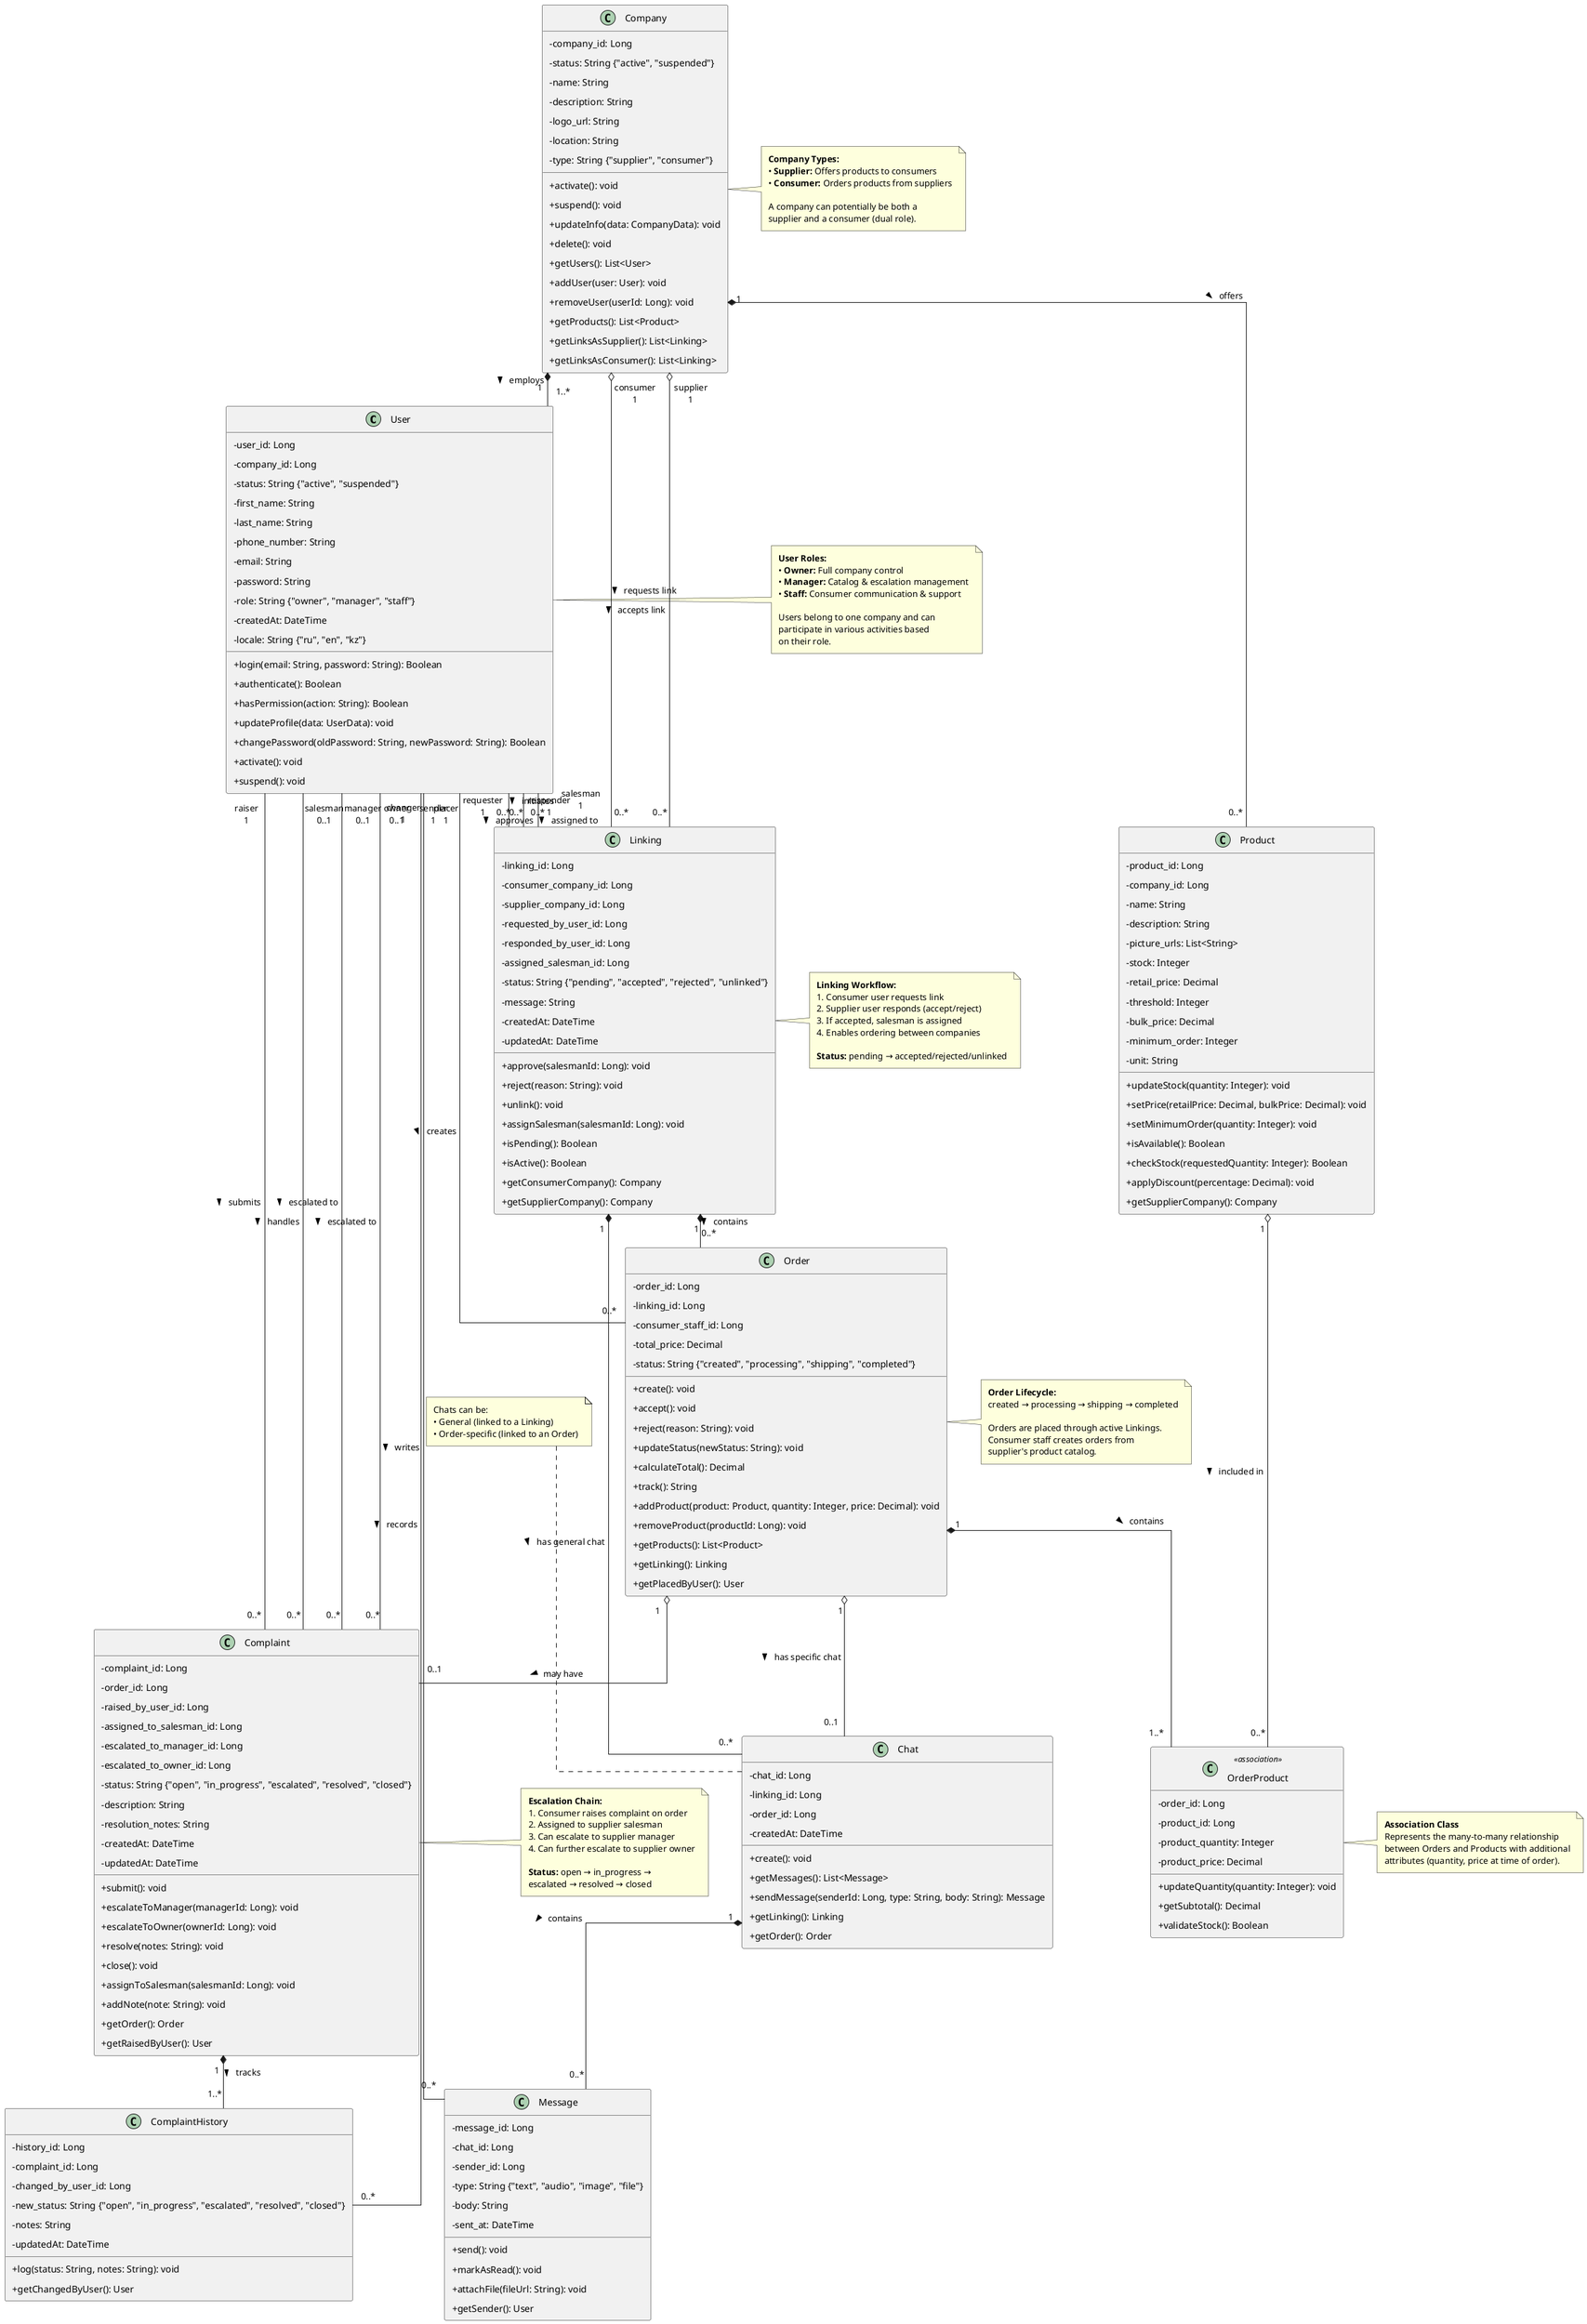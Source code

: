 @startuml Class Diagram

' Class diagram for Supplier Consumer Platform (SCP)
' Based on SRS v2.0 and database schema
' Properly structured with role-based relationships and clear associations

skinparam linetype ortho

' Make diagram cleaner and more readable
skinparam ranksep 50
skinparam nodesep 50
skinparam padding 5
skinparam classAttributeIconSize 0
skinparam groupInheritance 2


' ============================================================================
' CORE ENTITIES
' ============================================================================

class User {
    - user_id: Long
    - company_id: Long
    - status: String {"active", "suspended"}
    - first_name: String
    - last_name: String
    - phone_number: String
    - email: String
    - password: String
    - role: String {"owner", "manager", "staff"}
    - createdAt: DateTime
    - locale: String {"ru", "en", "kz"}
    __
    + login(email: String, password: String): Boolean
    + authenticate(): Boolean
    + hasPermission(action: String): Boolean
    + updateProfile(data: UserData): void
    + changePassword(oldPassword: String, newPassword: String): Boolean
    + activate(): void
    + suspend(): void
}

class Company {
    - company_id: Long
    - status: String {"active", "suspended"}
    - name: String
    - description: String
    - logo_url: String
    - location: String
    - type: String {"supplier", "consumer"}
    __
    + activate(): void
    + suspend(): void
    + updateInfo(data: CompanyData): void
    + delete(): void
    + getUsers(): List<User>
    + addUser(user: User): void
    + removeUser(userId: Long): void
    + getProducts(): List<Product>
    + getLinksAsSupplier(): List<Linking>
    + getLinksAsConsumer(): List<Linking>
}

class Product {
    - product_id: Long
    - company_id: Long
    - name: String
    - description: String
    - picture_urls: List<String>
    - stock: Integer
    - retail_price: Decimal
    - threshold: Integer
    - bulk_price: Decimal
    - minimum_order: Integer
    - unit: String
    __
    + updateStock(quantity: Integer): void
    + setPrice(retailPrice: Decimal, bulkPrice: Decimal): void
    + setMinimumOrder(quantity: Integer): void
    + isAvailable(): Boolean
    + checkStock(requestedQuantity: Integer): Boolean
    + applyDiscount(percentage: Decimal): void
    + getSupplierCompany(): Company
}

class Linking {
    - linking_id: Long
    - consumer_company_id: Long
    - supplier_company_id: Long
    - requested_by_user_id: Long
    - responded_by_user_id: Long
    - assigned_salesman_id: Long
    - status: String {"pending", "accepted", "rejected", "unlinked"}
    - message: String
    - createdAt: DateTime
    - updatedAt: DateTime
    __
    + approve(salesmanId: Long): void
    + reject(reason: String): void
    + unlink(): void
    + assignSalesman(salesmanId: Long): void
    + isPending(): Boolean
    + isActive(): Boolean
    + getConsumerCompany(): Company
    + getSupplierCompany(): Company
}

class Order {
    - order_id: Long
    - linking_id: Long
    - consumer_staff_id: Long
    - total_price: Decimal
    - status: String {"created", "processing", "shipping", "completed"}
    __
    + create(): void
    + accept(): void
    + reject(reason: String): void
    + updateStatus(newStatus: String): void
    + calculateTotal(): Decimal
    + track(): String
    + addProduct(product: Product, quantity: Integer, price: Decimal): void
    + removeProduct(productId: Long): void
    + getProducts(): List<Product>
    + getLinking(): Linking
    + getPlacedByUser(): User
}

class OrderProduct <<association>> {
    - order_id: Long
    - product_id: Long
    - product_quantity: Integer
    - product_price: Decimal
    __
    + updateQuantity(quantity: Integer): void
    + getSubtotal(): Decimal
    + validateStock(): Boolean
}

class Chat {
    - chat_id: Long
    - linking_id: Long
    - order_id: Long
    - createdAt: DateTime
    __
    + create(): void
    + getMessages(): List<Message>
    + sendMessage(senderId: Long, type: String, body: String): Message
    + getLinking(): Linking
    + getOrder(): Order
}

class Message {
    - message_id: Long
    - chat_id: Long
    - sender_id: Long
    - type: String {"text", "audio", "image", "file"}
    - body: String
    - sent_at: DateTime
    __
    + send(): void
    + markAsRead(): void
    + attachFile(fileUrl: String): void
    + getSender(): User
}

class Complaint {
    - complaint_id: Long
    - order_id: Long
    - raised_by_user_id: Long
    - assigned_to_salesman_id: Long
    - escalated_to_manager_id: Long
    - escalated_to_owner_id: Long
    - status: String {"open", "in_progress", "escalated", "resolved", "closed"}
    - description: String
    - resolution_notes: String
    - createdAt: DateTime
    - updatedAt: DateTime
    __
    + submit(): void
    + escalateToManager(managerId: Long): void
    + escalateToOwner(ownerId: Long): void
    + resolve(notes: String): void
    + close(): void
    + assignToSalesman(salesmanId: Long): void
    + addNote(note: String): void
    + getOrder(): Order
    + getRaisedByUser(): User
}

class ComplaintHistory {
    - history_id: Long
    - complaint_id: Long
    - changed_by_user_id: Long
    - new_status: String {"open", "in_progress", "escalated", "resolved", "closed"}
    - notes: String
    - updatedAt: DateTime
    __
    + log(status: String, notes: String): void
    + getChangedByUser(): User
}


' ============================================================================
' RELATIONSHIPS
' ============================================================================

' Company employs Users (composition - users belong to a company)
Company "1" *-- "1..*" User : employs >

' Company offers Products (composition - products belong to a company)
Company "1" *-- "0..*" Product : offers >

' Linking connects two companies with different roles
Company "consumer\n1" o-- "0..*" Linking : requests link >
Company "supplier\n1" o-- "0..*" Linking : accepts link >

' Users participate in Linking with different roles
User "requester\n1" -- "0..*" Linking : initiates >
User "responder\n1" -- "0..*" Linking : approves >
User "salesman\n1" -- "0..*" Linking : assigned to >

' Linking contains Orders (composition)
Linking "1" *-- "0..*" Order : contains >

' User places Orders
User "placer\n1" -- "0..*" Order : creates >

' Order and Product many-to-many through OrderProduct
Order "1" *-- "1..*" OrderProduct : contains >
Product "1" o-- "0..*" OrderProduct : included in >

' Chat relationships
Linking "1" *-- "0..*" Chat : has general chat >
Order "1" o-- "0..1" Chat : has specific chat >

' Chat contains Messages (composition)
Chat "1" *-- "0..*" Message : contains >

' User sends Messages
User "sender\n1" -- "0..*" Message : writes >

' Complaint relationships with multiple user roles
Order "1" o-- "0..1" Complaint : may have >
User "raiser\n1" -- "0..*" Complaint : submits >
User "salesman\n0..1" -- "0..*" Complaint : handles >
User "manager\n0..1" -- "0..*" Complaint : escalated to >
User "owner\n0..1" -- "0..*" Complaint : escalated to >

' ComplaintHistory logs Complaint changes (composition)
Complaint "1" *-- "1..*" ComplaintHistory : tracks >

' User makes changes in ComplaintHistory
User "changer\n1" -- "0..*" ComplaintHistory : records >


' ============================================================================
' NOTES AND DOCUMENTATION
' ============================================================================

note right of User
  <b>User Roles:</b>
  • <b>Owner:</b> Full company control
  • <b>Manager:</b> Catalog & escalation management
  • <b>Staff:</b> Consumer communication & support
  
  Users belong to one company and can
  participate in various activities based
  on their role.
end note

note right of Company
  <b>Company Types:</b>
  • <b>Supplier:</b> Offers products to consumers
  • <b>Consumer:</b> Orders products from suppliers
  
  A company can potentially be both a
  supplier and a consumer (dual role).
end note

note right of Linking
  <b>Linking Workflow:</b>
  1. Consumer user requests link
  2. Supplier user responds (accept/reject)
  3. If accepted, salesman is assigned
  4. Enables ordering between companies
  
  <b>Status:</b> pending → accepted/rejected/unlinked
end note

note right of Order
  <b>Order Lifecycle:</b>
  created → processing → shipping → completed
  
  Orders are placed through active Linkings.
  Consumer staff creates orders from
  supplier's product catalog.
end note

note right of OrderProduct
  <b>Association Class</b>
  Represents the many-to-many relationship
  between Orders and Products with additional
  attributes (quantity, price at time of order).
end note

note right of Complaint
  <b>Escalation Chain:</b>
  1. Consumer raises complaint on order
  2. Assigned to supplier salesman
  3. Can escalate to supplier manager
  4. Can further escalate to supplier owner
  
  <b>Status:</b> open → in_progress → 
  escalated → resolved → closed
end note

note top of Chat
  Chats can be:
  • General (linked to a Linking)
  • Order-specific (linked to an Order)
end note

@enduml
